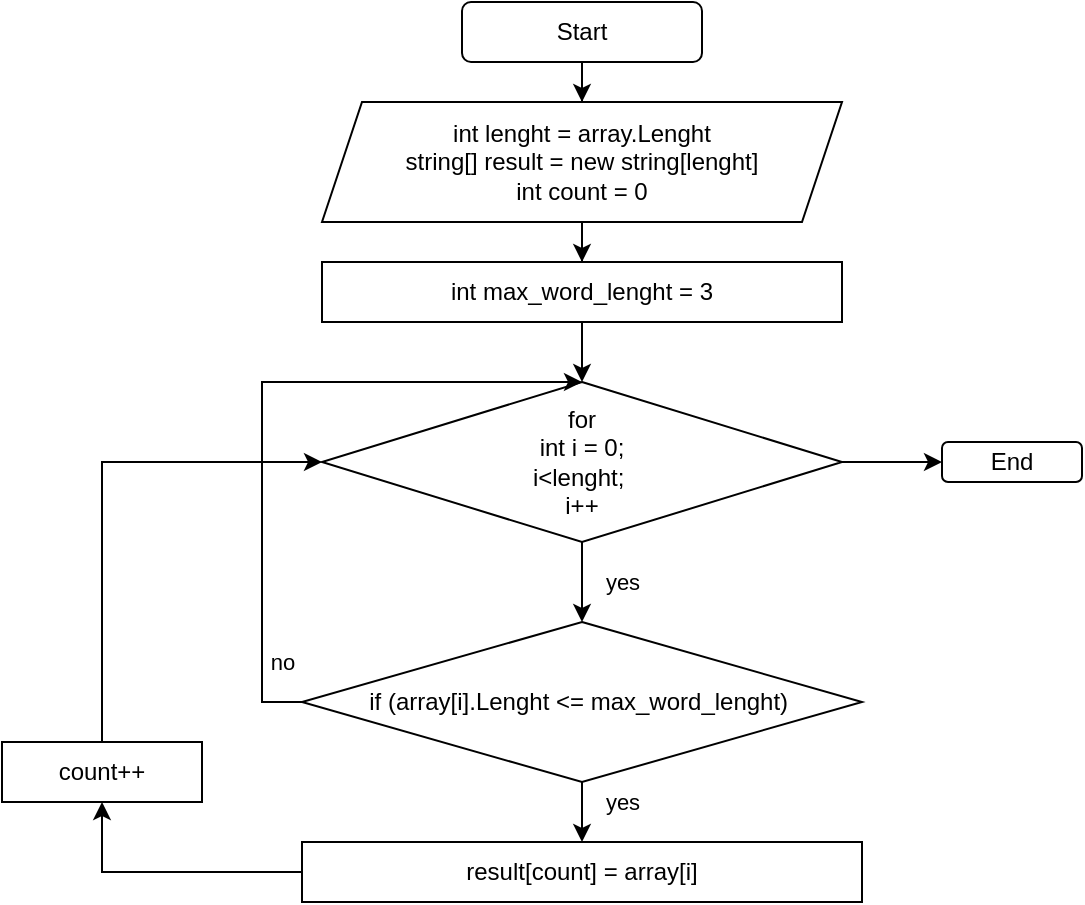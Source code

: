 <mxfile version="20.7.4" type="device"><diagram id="LZcTBxp4pvkaGocGmrIf" name="Страница 1"><mxGraphModel dx="1035" dy="532" grid="1" gridSize="10" guides="1" tooltips="1" connect="1" arrows="1" fold="1" page="1" pageScale="1" pageWidth="827" pageHeight="1169" math="0" shadow="0"><root><mxCell id="0"/><mxCell id="1" parent="0"/><mxCell id="7HbwVvTFgE6NgJKQUNyk-11" value="" style="edgeStyle=orthogonalEdgeStyle;rounded=0;orthogonalLoop=1;jettySize=auto;html=1;" edge="1" parent="1" source="7HbwVvTFgE6NgJKQUNyk-1" target="7HbwVvTFgE6NgJKQUNyk-2"><mxGeometry relative="1" as="geometry"/></mxCell><mxCell id="7HbwVvTFgE6NgJKQUNyk-1" value="Start" style="rounded=1;whiteSpace=wrap;html=1;" vertex="1" parent="1"><mxGeometry x="240" width="120" height="30" as="geometry"/></mxCell><mxCell id="7HbwVvTFgE6NgJKQUNyk-15" value="" style="edgeStyle=orthogonalEdgeStyle;rounded=0;orthogonalLoop=1;jettySize=auto;html=1;" edge="1" parent="1" source="7HbwVvTFgE6NgJKQUNyk-2" target="7HbwVvTFgE6NgJKQUNyk-3"><mxGeometry relative="1" as="geometry"/></mxCell><mxCell id="7HbwVvTFgE6NgJKQUNyk-2" value="int lenght = array.Lenght&lt;br&gt;string[] result = new string[lenght]&lt;br&gt;int count = 0" style="shape=parallelogram;perimeter=parallelogramPerimeter;whiteSpace=wrap;html=1;fixedSize=1;" vertex="1" parent="1"><mxGeometry x="170" y="50" width="260" height="60" as="geometry"/></mxCell><mxCell id="7HbwVvTFgE6NgJKQUNyk-16" value="" style="edgeStyle=orthogonalEdgeStyle;rounded=0;orthogonalLoop=1;jettySize=auto;html=1;" edge="1" parent="1" source="7HbwVvTFgE6NgJKQUNyk-3" target="7HbwVvTFgE6NgJKQUNyk-4"><mxGeometry relative="1" as="geometry"/></mxCell><mxCell id="7HbwVvTFgE6NgJKQUNyk-3" value="int max_word_lenght = 3" style="rounded=0;whiteSpace=wrap;html=1;" vertex="1" parent="1"><mxGeometry x="170" y="130" width="260" height="30" as="geometry"/></mxCell><mxCell id="7HbwVvTFgE6NgJKQUNyk-17" value="yes" style="edgeStyle=orthogonalEdgeStyle;rounded=0;orthogonalLoop=1;jettySize=auto;html=1;" edge="1" parent="1" source="7HbwVvTFgE6NgJKQUNyk-4" target="7HbwVvTFgE6NgJKQUNyk-5"><mxGeometry y="20" relative="1" as="geometry"><mxPoint as="offset"/></mxGeometry></mxCell><mxCell id="7HbwVvTFgE6NgJKQUNyk-27" value="" style="edgeStyle=orthogonalEdgeStyle;rounded=0;orthogonalLoop=1;jettySize=auto;html=1;" edge="1" parent="1" source="7HbwVvTFgE6NgJKQUNyk-4" target="7HbwVvTFgE6NgJKQUNyk-26"><mxGeometry relative="1" as="geometry"/></mxCell><mxCell id="7HbwVvTFgE6NgJKQUNyk-4" value="for&lt;br&gt;int i = 0; &lt;br&gt;i&amp;lt;lenght;&amp;nbsp;&lt;br&gt;i++" style="rhombus;whiteSpace=wrap;html=1;" vertex="1" parent="1"><mxGeometry x="170" y="190" width="260" height="80" as="geometry"/></mxCell><mxCell id="7HbwVvTFgE6NgJKQUNyk-18" value="yes" style="edgeStyle=orthogonalEdgeStyle;rounded=0;orthogonalLoop=1;jettySize=auto;html=1;" edge="1" parent="1" source="7HbwVvTFgE6NgJKQUNyk-5" target="7HbwVvTFgE6NgJKQUNyk-6"><mxGeometry x="0.2" y="20" relative="1" as="geometry"><mxPoint as="offset"/></mxGeometry></mxCell><mxCell id="7HbwVvTFgE6NgJKQUNyk-25" value="no" style="edgeStyle=orthogonalEdgeStyle;rounded=0;orthogonalLoop=1;jettySize=auto;html=1;" edge="1" parent="1" source="7HbwVvTFgE6NgJKQUNyk-5" target="7HbwVvTFgE6NgJKQUNyk-4"><mxGeometry x="-0.765" y="-10" relative="1" as="geometry"><mxPoint x="170" y="145" as="targetPoint"/><Array as="points"><mxPoint x="140" y="350"/><mxPoint x="140" y="190"/></Array><mxPoint as="offset"/></mxGeometry></mxCell><mxCell id="7HbwVvTFgE6NgJKQUNyk-5" value="if (array[i].Lenght &amp;lt;= max_word_lenght)&amp;nbsp;" style="rhombus;whiteSpace=wrap;html=1;" vertex="1" parent="1"><mxGeometry x="160" y="310" width="280" height="80" as="geometry"/></mxCell><mxCell id="7HbwVvTFgE6NgJKQUNyk-19" value="" style="edgeStyle=orthogonalEdgeStyle;rounded=0;orthogonalLoop=1;jettySize=auto;html=1;" edge="1" parent="1" source="7HbwVvTFgE6NgJKQUNyk-6" target="7HbwVvTFgE6NgJKQUNyk-7"><mxGeometry relative="1" as="geometry"/></mxCell><mxCell id="7HbwVvTFgE6NgJKQUNyk-6" value="result[count] = array[i]" style="rounded=0;whiteSpace=wrap;html=1;" vertex="1" parent="1"><mxGeometry x="160" y="420" width="280" height="30" as="geometry"/></mxCell><mxCell id="7HbwVvTFgE6NgJKQUNyk-20" style="edgeStyle=orthogonalEdgeStyle;rounded=0;orthogonalLoop=1;jettySize=auto;html=1;entryX=0;entryY=0.5;entryDx=0;entryDy=0;" edge="1" parent="1" source="7HbwVvTFgE6NgJKQUNyk-7" target="7HbwVvTFgE6NgJKQUNyk-4"><mxGeometry relative="1" as="geometry"><Array as="points"><mxPoint x="60" y="230"/></Array></mxGeometry></mxCell><mxCell id="7HbwVvTFgE6NgJKQUNyk-7" value="count++" style="rounded=0;whiteSpace=wrap;html=1;" vertex="1" parent="1"><mxGeometry x="10" y="370" width="100" height="30" as="geometry"/></mxCell><mxCell id="7HbwVvTFgE6NgJKQUNyk-26" value="End" style="rounded=1;whiteSpace=wrap;html=1;" vertex="1" parent="1"><mxGeometry x="480" y="220" width="70" height="20" as="geometry"/></mxCell></root></mxGraphModel></diagram></mxfile>